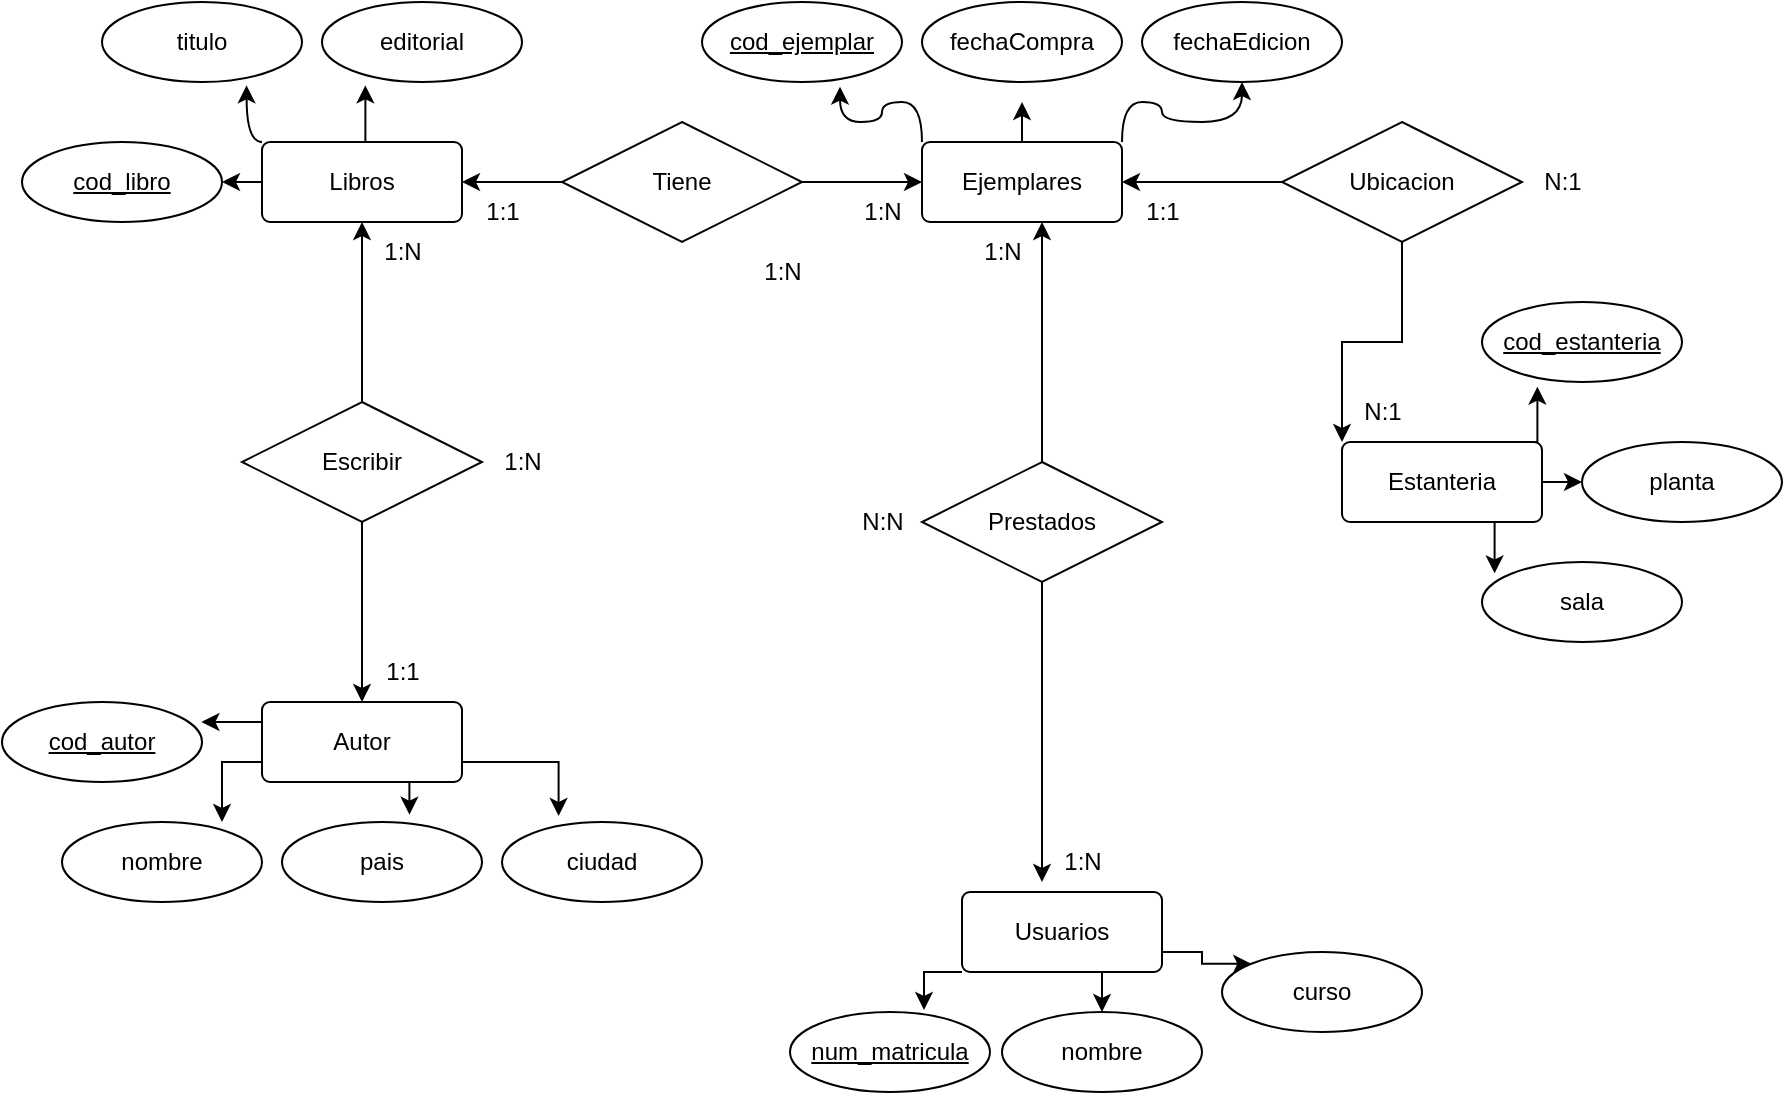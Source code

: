 <mxfile version="24.0.2" type="github">
  <diagram name="Página-1" id="gj55xrz-8E6-fVOdeObl">
    <mxGraphModel dx="1810" dy="621" grid="1" gridSize="10" guides="1" tooltips="1" connect="1" arrows="1" fold="1" page="1" pageScale="1" pageWidth="827" pageHeight="1169" math="0" shadow="0">
      <root>
        <mxCell id="0" />
        <mxCell id="1" parent="0" />
        <mxCell id="agzE8P_2FyaPNsCOQCzG-24" style="edgeStyle=orthogonalEdgeStyle;rounded=0;orthogonalLoop=1;jettySize=auto;html=1;exitX=0;exitY=0.5;exitDx=0;exitDy=0;entryX=1;entryY=0.5;entryDx=0;entryDy=0;strokeColor=default;" edge="1" parent="1" source="agzE8P_2FyaPNsCOQCzG-1" target="agzE8P_2FyaPNsCOQCzG-9">
          <mxGeometry relative="1" as="geometry" />
        </mxCell>
        <mxCell id="agzE8P_2FyaPNsCOQCzG-1" value="Libros" style="rounded=1;arcSize=10;whiteSpace=wrap;html=1;align=center;strokeColor=default;" vertex="1" parent="1">
          <mxGeometry x="120" y="210" width="100" height="40" as="geometry" />
        </mxCell>
        <mxCell id="agzE8P_2FyaPNsCOQCzG-28" style="edgeStyle=orthogonalEdgeStyle;rounded=0;orthogonalLoop=1;jettySize=auto;html=1;exitX=0.5;exitY=0;exitDx=0;exitDy=0;" edge="1" parent="1" source="agzE8P_2FyaPNsCOQCzG-2">
          <mxGeometry relative="1" as="geometry">
            <mxPoint x="500" y="190" as="targetPoint" />
          </mxGeometry>
        </mxCell>
        <mxCell id="agzE8P_2FyaPNsCOQCzG-29" style="edgeStyle=orthogonalEdgeStyle;rounded=0;orthogonalLoop=1;jettySize=auto;html=1;exitX=1;exitY=0;exitDx=0;exitDy=0;entryX=0.5;entryY=1;entryDx=0;entryDy=0;curved=1;" edge="1" parent="1" source="agzE8P_2FyaPNsCOQCzG-2" target="agzE8P_2FyaPNsCOQCzG-22">
          <mxGeometry relative="1" as="geometry" />
        </mxCell>
        <mxCell id="agzE8P_2FyaPNsCOQCzG-2" value="Ejemplares" style="rounded=1;arcSize=10;whiteSpace=wrap;html=1;align=center;" vertex="1" parent="1">
          <mxGeometry x="450" y="210" width="100" height="40" as="geometry" />
        </mxCell>
        <mxCell id="agzE8P_2FyaPNsCOQCzG-31" style="edgeStyle=orthogonalEdgeStyle;rounded=0;orthogonalLoop=1;jettySize=auto;html=1;exitX=1;exitY=0.5;exitDx=0;exitDy=0;entryX=0;entryY=0.5;entryDx=0;entryDy=0;" edge="1" parent="1" source="agzE8P_2FyaPNsCOQCzG-3" target="agzE8P_2FyaPNsCOQCzG-11">
          <mxGeometry relative="1" as="geometry" />
        </mxCell>
        <mxCell id="agzE8P_2FyaPNsCOQCzG-3" value="Estanteria" style="rounded=1;arcSize=10;whiteSpace=wrap;html=1;align=center;" vertex="1" parent="1">
          <mxGeometry x="660" y="360" width="100" height="40" as="geometry" />
        </mxCell>
        <mxCell id="agzE8P_2FyaPNsCOQCzG-33" style="edgeStyle=orthogonalEdgeStyle;rounded=0;orthogonalLoop=1;jettySize=auto;html=1;exitX=1;exitY=0.75;exitDx=0;exitDy=0;entryX=0;entryY=0;entryDx=0;entryDy=0;" edge="1" parent="1" source="agzE8P_2FyaPNsCOQCzG-4" target="agzE8P_2FyaPNsCOQCzG-19">
          <mxGeometry relative="1" as="geometry" />
        </mxCell>
        <mxCell id="agzE8P_2FyaPNsCOQCzG-34" style="edgeStyle=orthogonalEdgeStyle;rounded=0;orthogonalLoop=1;jettySize=auto;html=1;exitX=0.75;exitY=1;exitDx=0;exitDy=0;entryX=0.5;entryY=0;entryDx=0;entryDy=0;" edge="1" parent="1" source="agzE8P_2FyaPNsCOQCzG-4" target="agzE8P_2FyaPNsCOQCzG-17">
          <mxGeometry relative="1" as="geometry" />
        </mxCell>
        <mxCell id="agzE8P_2FyaPNsCOQCzG-4" value="Usuarios" style="rounded=1;arcSize=10;whiteSpace=wrap;html=1;align=center;" vertex="1" parent="1">
          <mxGeometry x="470" y="585" width="100" height="40" as="geometry" />
        </mxCell>
        <mxCell id="agzE8P_2FyaPNsCOQCzG-5" value="Autor" style="rounded=1;arcSize=10;whiteSpace=wrap;html=1;align=center;" vertex="1" parent="1">
          <mxGeometry x="120" y="490" width="100" height="40" as="geometry" />
        </mxCell>
        <mxCell id="agzE8P_2FyaPNsCOQCzG-6" value="titulo" style="ellipse;whiteSpace=wrap;html=1;align=center;" vertex="1" parent="1">
          <mxGeometry x="40" y="140" width="100" height="40" as="geometry" />
        </mxCell>
        <mxCell id="agzE8P_2FyaPNsCOQCzG-7" value="editorial" style="ellipse;whiteSpace=wrap;html=1;align=center;" vertex="1" parent="1">
          <mxGeometry x="150" y="140" width="100" height="40" as="geometry" />
        </mxCell>
        <mxCell id="agzE8P_2FyaPNsCOQCzG-9" value="cod_libro" style="ellipse;whiteSpace=wrap;html=1;align=center;fontStyle=4;" vertex="1" parent="1">
          <mxGeometry y="210" width="100" height="40" as="geometry" />
        </mxCell>
        <mxCell id="agzE8P_2FyaPNsCOQCzG-10" value="cod_estanteria" style="ellipse;whiteSpace=wrap;html=1;align=center;fontStyle=4;" vertex="1" parent="1">
          <mxGeometry x="730" y="290" width="100" height="40" as="geometry" />
        </mxCell>
        <mxCell id="agzE8P_2FyaPNsCOQCzG-11" value="planta" style="ellipse;whiteSpace=wrap;html=1;align=center;" vertex="1" parent="1">
          <mxGeometry x="780" y="360" width="100" height="40" as="geometry" />
        </mxCell>
        <mxCell id="agzE8P_2FyaPNsCOQCzG-12" value="sala" style="ellipse;whiteSpace=wrap;html=1;align=center;" vertex="1" parent="1">
          <mxGeometry x="730" y="420" width="100" height="40" as="geometry" />
        </mxCell>
        <mxCell id="agzE8P_2FyaPNsCOQCzG-13" value="cod_autor" style="ellipse;whiteSpace=wrap;html=1;align=center;fontStyle=4;" vertex="1" parent="1">
          <mxGeometry x="-10" y="490" width="100" height="40" as="geometry" />
        </mxCell>
        <mxCell id="agzE8P_2FyaPNsCOQCzG-14" value="nombre" style="ellipse;whiteSpace=wrap;html=1;align=center;" vertex="1" parent="1">
          <mxGeometry x="20" y="550" width="100" height="40" as="geometry" />
        </mxCell>
        <mxCell id="agzE8P_2FyaPNsCOQCzG-15" value="pais" style="ellipse;whiteSpace=wrap;html=1;align=center;" vertex="1" parent="1">
          <mxGeometry x="130" y="550" width="100" height="40" as="geometry" />
        </mxCell>
        <mxCell id="agzE8P_2FyaPNsCOQCzG-16" value="ciudad" style="ellipse;whiteSpace=wrap;html=1;align=center;" vertex="1" parent="1">
          <mxGeometry x="240" y="550" width="100" height="40" as="geometry" />
        </mxCell>
        <mxCell id="agzE8P_2FyaPNsCOQCzG-17" value="nombre" style="ellipse;whiteSpace=wrap;html=1;align=center;" vertex="1" parent="1">
          <mxGeometry x="490" y="645" width="100" height="40" as="geometry" />
        </mxCell>
        <mxCell id="agzE8P_2FyaPNsCOQCzG-18" value="num_matricula" style="ellipse;whiteSpace=wrap;html=1;align=center;fontStyle=4;" vertex="1" parent="1">
          <mxGeometry x="384" y="645" width="100" height="40" as="geometry" />
        </mxCell>
        <mxCell id="agzE8P_2FyaPNsCOQCzG-19" value="curso" style="ellipse;whiteSpace=wrap;html=1;align=center;" vertex="1" parent="1">
          <mxGeometry x="600" y="615" width="100" height="40" as="geometry" />
        </mxCell>
        <mxCell id="agzE8P_2FyaPNsCOQCzG-20" value="cod_ejemplar" style="ellipse;whiteSpace=wrap;html=1;align=center;fontStyle=4;" vertex="1" parent="1">
          <mxGeometry x="340" y="140" width="100" height="40" as="geometry" />
        </mxCell>
        <mxCell id="agzE8P_2FyaPNsCOQCzG-21" value="fechaCompra" style="ellipse;whiteSpace=wrap;html=1;align=center;" vertex="1" parent="1">
          <mxGeometry x="450" y="140" width="100" height="40" as="geometry" />
        </mxCell>
        <mxCell id="agzE8P_2FyaPNsCOQCzG-22" value="fechaEdicion" style="ellipse;whiteSpace=wrap;html=1;align=center;" vertex="1" parent="1">
          <mxGeometry x="560" y="140" width="100" height="40" as="geometry" />
        </mxCell>
        <mxCell id="agzE8P_2FyaPNsCOQCzG-25" style="edgeStyle=orthogonalEdgeStyle;rounded=0;orthogonalLoop=1;jettySize=auto;html=1;exitX=0;exitY=0;exitDx=0;exitDy=0;entryX=0.723;entryY=1.042;entryDx=0;entryDy=0;entryPerimeter=0;curved=1;strokeColor=default;" edge="1" parent="1" source="agzE8P_2FyaPNsCOQCzG-1" target="agzE8P_2FyaPNsCOQCzG-6">
          <mxGeometry relative="1" as="geometry" />
        </mxCell>
        <mxCell id="agzE8P_2FyaPNsCOQCzG-26" style="edgeStyle=orthogonalEdgeStyle;rounded=0;orthogonalLoop=1;jettySize=auto;html=1;exitX=0.5;exitY=0;exitDx=0;exitDy=0;entryX=0.217;entryY=1.042;entryDx=0;entryDy=0;entryPerimeter=0;" edge="1" parent="1" source="agzE8P_2FyaPNsCOQCzG-1" target="agzE8P_2FyaPNsCOQCzG-7">
          <mxGeometry relative="1" as="geometry" />
        </mxCell>
        <mxCell id="agzE8P_2FyaPNsCOQCzG-27" style="edgeStyle=orthogonalEdgeStyle;rounded=0;orthogonalLoop=1;jettySize=auto;html=1;exitX=0;exitY=0;exitDx=0;exitDy=0;entryX=0.69;entryY=1.058;entryDx=0;entryDy=0;entryPerimeter=0;curved=1;" edge="1" parent="1" source="agzE8P_2FyaPNsCOQCzG-2" target="agzE8P_2FyaPNsCOQCzG-20">
          <mxGeometry relative="1" as="geometry" />
        </mxCell>
        <mxCell id="agzE8P_2FyaPNsCOQCzG-30" style="edgeStyle=orthogonalEdgeStyle;rounded=0;orthogonalLoop=1;jettySize=auto;html=1;exitX=0.75;exitY=0;exitDx=0;exitDy=0;entryX=0.277;entryY=1.058;entryDx=0;entryDy=0;entryPerimeter=0;" edge="1" parent="1" source="agzE8P_2FyaPNsCOQCzG-3" target="agzE8P_2FyaPNsCOQCzG-10">
          <mxGeometry relative="1" as="geometry" />
        </mxCell>
        <mxCell id="agzE8P_2FyaPNsCOQCzG-32" style="edgeStyle=orthogonalEdgeStyle;rounded=0;orthogonalLoop=1;jettySize=auto;html=1;exitX=0.75;exitY=1;exitDx=0;exitDy=0;entryX=0.063;entryY=0.142;entryDx=0;entryDy=0;entryPerimeter=0;" edge="1" parent="1" source="agzE8P_2FyaPNsCOQCzG-3" target="agzE8P_2FyaPNsCOQCzG-12">
          <mxGeometry relative="1" as="geometry" />
        </mxCell>
        <mxCell id="agzE8P_2FyaPNsCOQCzG-35" style="edgeStyle=orthogonalEdgeStyle;rounded=0;orthogonalLoop=1;jettySize=auto;html=1;exitX=0;exitY=1;exitDx=0;exitDy=0;entryX=0.67;entryY=-0.025;entryDx=0;entryDy=0;entryPerimeter=0;" edge="1" parent="1" source="agzE8P_2FyaPNsCOQCzG-4" target="agzE8P_2FyaPNsCOQCzG-18">
          <mxGeometry relative="1" as="geometry" />
        </mxCell>
        <mxCell id="agzE8P_2FyaPNsCOQCzG-37" style="edgeStyle=orthogonalEdgeStyle;rounded=0;orthogonalLoop=1;jettySize=auto;html=1;exitX=1;exitY=0.75;exitDx=0;exitDy=0;entryX=0.283;entryY=-0.075;entryDx=0;entryDy=0;entryPerimeter=0;" edge="1" parent="1" source="agzE8P_2FyaPNsCOQCzG-5" target="agzE8P_2FyaPNsCOQCzG-16">
          <mxGeometry relative="1" as="geometry" />
        </mxCell>
        <mxCell id="agzE8P_2FyaPNsCOQCzG-38" style="edgeStyle=orthogonalEdgeStyle;rounded=0;orthogonalLoop=1;jettySize=auto;html=1;exitX=0.75;exitY=1;exitDx=0;exitDy=0;entryX=0.637;entryY=-0.092;entryDx=0;entryDy=0;entryPerimeter=0;" edge="1" parent="1" source="agzE8P_2FyaPNsCOQCzG-5" target="agzE8P_2FyaPNsCOQCzG-15">
          <mxGeometry relative="1" as="geometry" />
        </mxCell>
        <mxCell id="agzE8P_2FyaPNsCOQCzG-39" style="edgeStyle=orthogonalEdgeStyle;rounded=0;orthogonalLoop=1;jettySize=auto;html=1;exitX=0;exitY=0.75;exitDx=0;exitDy=0;entryX=0.8;entryY=0;entryDx=0;entryDy=0;entryPerimeter=0;" edge="1" parent="1" source="agzE8P_2FyaPNsCOQCzG-5" target="agzE8P_2FyaPNsCOQCzG-14">
          <mxGeometry relative="1" as="geometry" />
        </mxCell>
        <mxCell id="agzE8P_2FyaPNsCOQCzG-41" style="edgeStyle=orthogonalEdgeStyle;rounded=0;orthogonalLoop=1;jettySize=auto;html=1;exitX=0;exitY=0.25;exitDx=0;exitDy=0;entryX=0.997;entryY=0.258;entryDx=0;entryDy=0;entryPerimeter=0;" edge="1" parent="1" source="agzE8P_2FyaPNsCOQCzG-5" target="agzE8P_2FyaPNsCOQCzG-13">
          <mxGeometry relative="1" as="geometry" />
        </mxCell>
        <mxCell id="agzE8P_2FyaPNsCOQCzG-43" style="edgeStyle=orthogonalEdgeStyle;rounded=0;orthogonalLoop=1;jettySize=auto;html=1;exitX=0.5;exitY=0;exitDx=0;exitDy=0;entryX=0.5;entryY=1;entryDx=0;entryDy=0;" edge="1" parent="1" source="agzE8P_2FyaPNsCOQCzG-42" target="agzE8P_2FyaPNsCOQCzG-1">
          <mxGeometry relative="1" as="geometry" />
        </mxCell>
        <mxCell id="agzE8P_2FyaPNsCOQCzG-44" style="edgeStyle=orthogonalEdgeStyle;rounded=0;orthogonalLoop=1;jettySize=auto;html=1;exitX=0.5;exitY=1;exitDx=0;exitDy=0;entryX=0.5;entryY=0;entryDx=0;entryDy=0;" edge="1" parent="1" source="agzE8P_2FyaPNsCOQCzG-42" target="agzE8P_2FyaPNsCOQCzG-5">
          <mxGeometry relative="1" as="geometry" />
        </mxCell>
        <mxCell id="agzE8P_2FyaPNsCOQCzG-42" value="Escribir" style="shape=rhombus;perimeter=rhombusPerimeter;whiteSpace=wrap;html=1;align=center;" vertex="1" parent="1">
          <mxGeometry x="110" y="340" width="120" height="60" as="geometry" />
        </mxCell>
        <mxCell id="agzE8P_2FyaPNsCOQCzG-45" value="1:1" style="text;html=1;align=center;verticalAlign=middle;resizable=0;points=[];autosize=1;strokeColor=none;fillColor=none;" vertex="1" parent="1">
          <mxGeometry x="170" y="460" width="40" height="30" as="geometry" />
        </mxCell>
        <mxCell id="agzE8P_2FyaPNsCOQCzG-46" value="1:N" style="text;html=1;align=center;verticalAlign=middle;resizable=0;points=[];autosize=1;strokeColor=none;fillColor=none;" vertex="1" parent="1">
          <mxGeometry x="230" y="355" width="40" height="30" as="geometry" />
        </mxCell>
        <mxCell id="agzE8P_2FyaPNsCOQCzG-47" value="1:N" style="text;html=1;align=center;verticalAlign=middle;resizable=0;points=[];autosize=1;strokeColor=none;fillColor=none;" vertex="1" parent="1">
          <mxGeometry x="170" y="250" width="40" height="30" as="geometry" />
        </mxCell>
        <mxCell id="agzE8P_2FyaPNsCOQCzG-49" style="edgeStyle=orthogonalEdgeStyle;rounded=0;orthogonalLoop=1;jettySize=auto;html=1;exitX=0;exitY=0.5;exitDx=0;exitDy=0;entryX=1;entryY=0.5;entryDx=0;entryDy=0;" edge="1" parent="1" source="agzE8P_2FyaPNsCOQCzG-48" target="agzE8P_2FyaPNsCOQCzG-1">
          <mxGeometry relative="1" as="geometry" />
        </mxCell>
        <mxCell id="agzE8P_2FyaPNsCOQCzG-50" style="edgeStyle=orthogonalEdgeStyle;rounded=0;orthogonalLoop=1;jettySize=auto;html=1;exitX=1;exitY=0.5;exitDx=0;exitDy=0;entryX=0;entryY=0.5;entryDx=0;entryDy=0;" edge="1" parent="1" source="agzE8P_2FyaPNsCOQCzG-48" target="agzE8P_2FyaPNsCOQCzG-2">
          <mxGeometry relative="1" as="geometry" />
        </mxCell>
        <mxCell id="agzE8P_2FyaPNsCOQCzG-48" value="Tiene" style="shape=rhombus;perimeter=rhombusPerimeter;whiteSpace=wrap;html=1;align=center;" vertex="1" parent="1">
          <mxGeometry x="270" y="200" width="120" height="60" as="geometry" />
        </mxCell>
        <mxCell id="agzE8P_2FyaPNsCOQCzG-51" value="1:N" style="text;html=1;align=center;verticalAlign=middle;resizable=0;points=[];autosize=1;strokeColor=none;fillColor=none;" vertex="1" parent="1">
          <mxGeometry x="410" y="230" width="40" height="30" as="geometry" />
        </mxCell>
        <mxCell id="agzE8P_2FyaPNsCOQCzG-52" value="1:N" style="text;html=1;align=center;verticalAlign=middle;resizable=0;points=[];autosize=1;strokeColor=none;fillColor=none;" vertex="1" parent="1">
          <mxGeometry x="360" y="260" width="40" height="30" as="geometry" />
        </mxCell>
        <mxCell id="agzE8P_2FyaPNsCOQCzG-53" value="1:1" style="text;html=1;align=center;verticalAlign=middle;resizable=0;points=[];autosize=1;strokeColor=none;fillColor=none;" vertex="1" parent="1">
          <mxGeometry x="220" y="230" width="40" height="30" as="geometry" />
        </mxCell>
        <mxCell id="agzE8P_2FyaPNsCOQCzG-56" style="edgeStyle=orthogonalEdgeStyle;rounded=0;orthogonalLoop=1;jettySize=auto;html=1;exitX=0.5;exitY=1;exitDx=0;exitDy=0;entryX=0;entryY=0;entryDx=0;entryDy=0;" edge="1" parent="1" source="agzE8P_2FyaPNsCOQCzG-55" target="agzE8P_2FyaPNsCOQCzG-3">
          <mxGeometry relative="1" as="geometry" />
        </mxCell>
        <mxCell id="agzE8P_2FyaPNsCOQCzG-57" style="edgeStyle=orthogonalEdgeStyle;rounded=0;orthogonalLoop=1;jettySize=auto;html=1;exitX=0;exitY=0.5;exitDx=0;exitDy=0;entryX=1;entryY=0.5;entryDx=0;entryDy=0;" edge="1" parent="1" source="agzE8P_2FyaPNsCOQCzG-55" target="agzE8P_2FyaPNsCOQCzG-2">
          <mxGeometry relative="1" as="geometry" />
        </mxCell>
        <mxCell id="agzE8P_2FyaPNsCOQCzG-55" value="Ubicacion" style="shape=rhombus;perimeter=rhombusPerimeter;whiteSpace=wrap;html=1;align=center;" vertex="1" parent="1">
          <mxGeometry x="630" y="200" width="120" height="60" as="geometry" />
        </mxCell>
        <mxCell id="agzE8P_2FyaPNsCOQCzG-58" value="1:1" style="text;html=1;align=center;verticalAlign=middle;resizable=0;points=[];autosize=1;strokeColor=none;fillColor=none;" vertex="1" parent="1">
          <mxGeometry x="550" y="230" width="40" height="30" as="geometry" />
        </mxCell>
        <mxCell id="agzE8P_2FyaPNsCOQCzG-59" value="N:1" style="text;html=1;align=center;verticalAlign=middle;resizable=0;points=[];autosize=1;strokeColor=none;fillColor=none;" vertex="1" parent="1">
          <mxGeometry x="750" y="215" width="40" height="30" as="geometry" />
        </mxCell>
        <mxCell id="agzE8P_2FyaPNsCOQCzG-60" value="N:1" style="text;html=1;align=center;verticalAlign=middle;resizable=0;points=[];autosize=1;strokeColor=none;fillColor=none;" vertex="1" parent="1">
          <mxGeometry x="660" y="330" width="40" height="30" as="geometry" />
        </mxCell>
        <mxCell id="agzE8P_2FyaPNsCOQCzG-62" style="edgeStyle=orthogonalEdgeStyle;rounded=0;orthogonalLoop=1;jettySize=auto;html=1;exitX=0.5;exitY=0;exitDx=0;exitDy=0;" edge="1" parent="1" source="agzE8P_2FyaPNsCOQCzG-61">
          <mxGeometry relative="1" as="geometry">
            <mxPoint x="510" y="250.0" as="targetPoint" />
          </mxGeometry>
        </mxCell>
        <mxCell id="agzE8P_2FyaPNsCOQCzG-63" style="edgeStyle=orthogonalEdgeStyle;rounded=0;orthogonalLoop=1;jettySize=auto;html=1;exitX=0.5;exitY=1;exitDx=0;exitDy=0;" edge="1" parent="1" source="agzE8P_2FyaPNsCOQCzG-61">
          <mxGeometry relative="1" as="geometry">
            <mxPoint x="510" y="580" as="targetPoint" />
          </mxGeometry>
        </mxCell>
        <mxCell id="agzE8P_2FyaPNsCOQCzG-61" value="Prestados" style="shape=rhombus;perimeter=rhombusPerimeter;whiteSpace=wrap;html=1;align=center;" vertex="1" parent="1">
          <mxGeometry x="450" y="370" width="120" height="60" as="geometry" />
        </mxCell>
        <mxCell id="agzE8P_2FyaPNsCOQCzG-64" value="N:N" style="text;html=1;align=center;verticalAlign=middle;resizable=0;points=[];autosize=1;strokeColor=none;fillColor=none;" vertex="1" parent="1">
          <mxGeometry x="410" y="385" width="40" height="30" as="geometry" />
        </mxCell>
        <mxCell id="agzE8P_2FyaPNsCOQCzG-65" value="1:N" style="text;html=1;align=center;verticalAlign=middle;resizable=0;points=[];autosize=1;strokeColor=none;fillColor=none;" vertex="1" parent="1">
          <mxGeometry x="470" y="250" width="40" height="30" as="geometry" />
        </mxCell>
        <mxCell id="agzE8P_2FyaPNsCOQCzG-66" value="1:N" style="text;html=1;align=center;verticalAlign=middle;resizable=0;points=[];autosize=1;strokeColor=none;fillColor=none;" vertex="1" parent="1">
          <mxGeometry x="510" y="555" width="40" height="30" as="geometry" />
        </mxCell>
      </root>
    </mxGraphModel>
  </diagram>
</mxfile>
